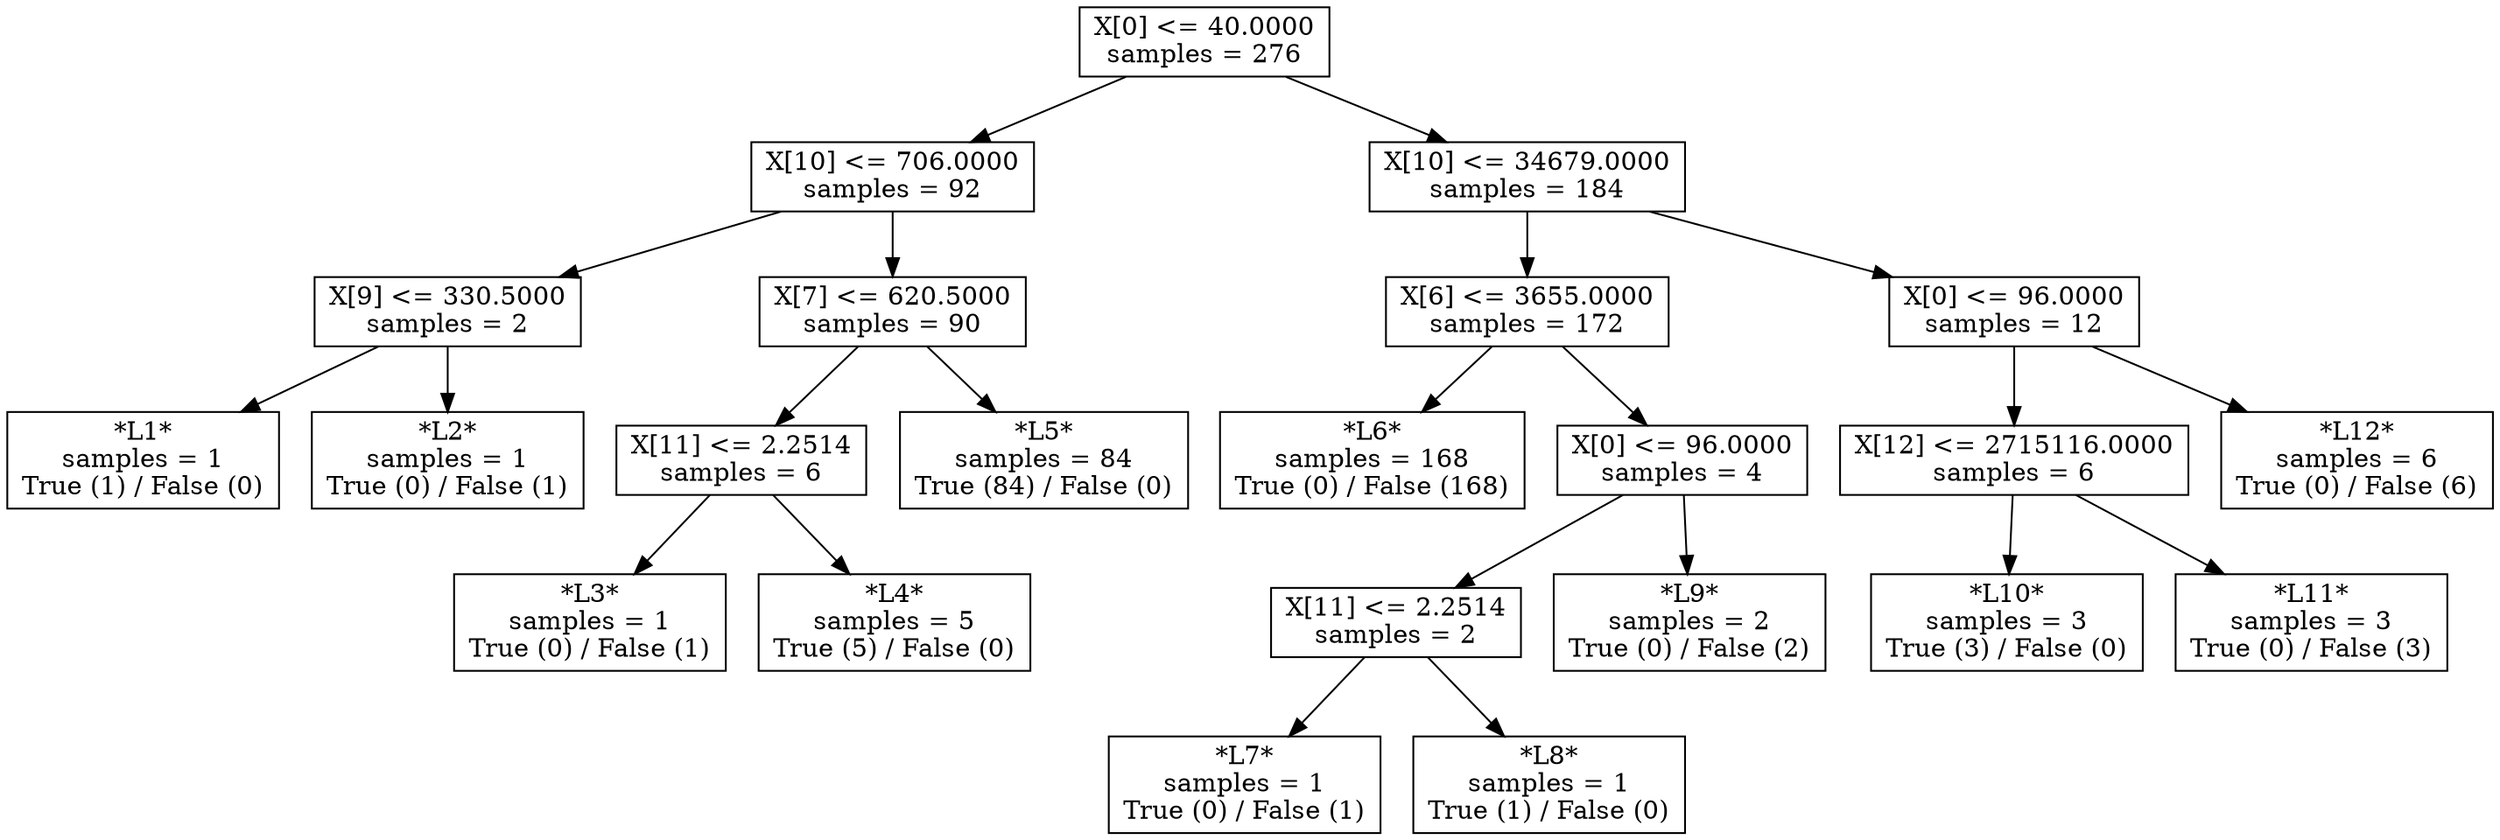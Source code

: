 digraph Tree {
0 [label="X[0] <= 40.0000\nsamples = 276", shape="box"] ;
1 [label="X[10] <= 706.0000\nsamples = 92", shape="box"] ;
0 -> 1 ;
2 [label="X[9] <= 330.5000\nsamples = 2", shape="box"] ;
1 -> 2 ;
3 [label="*L1*\nsamples = 1\nTrue (1) / False (0)", shape="box"] ;
2 -> 3 ;
4 [label="*L2*\nsamples = 1\nTrue (0) / False (1)", shape="box"] ;
2 -> 4 ;
5 [label="X[7] <= 620.5000\nsamples = 90", shape="box"] ;
1 -> 5 ;
6 [label="X[11] <= 2.2514\nsamples = 6", shape="box"] ;
5 -> 6 ;
7 [label="*L3*\nsamples = 1\nTrue (0) / False (1)", shape="box"] ;
6 -> 7 ;
8 [label="*L4*\nsamples = 5\nTrue (5) / False (0)", shape="box"] ;
6 -> 8 ;
9 [label="*L5*\nsamples = 84\nTrue (84) / False (0)", shape="box"] ;
5 -> 9 ;
10 [label="X[10] <= 34679.0000\nsamples = 184", shape="box"] ;
0 -> 10 ;
11 [label="X[6] <= 3655.0000\nsamples = 172", shape="box"] ;
10 -> 11 ;
12 [label="*L6*\nsamples = 168\nTrue (0) / False (168)", shape="box"] ;
11 -> 12 ;
13 [label="X[0] <= 96.0000\nsamples = 4", shape="box"] ;
11 -> 13 ;
14 [label="X[11] <= 2.2514\nsamples = 2", shape="box"] ;
13 -> 14 ;
15 [label="*L7*\nsamples = 1\nTrue (0) / False (1)", shape="box"] ;
14 -> 15 ;
16 [label="*L8*\nsamples = 1\nTrue (1) / False (0)", shape="box"] ;
14 -> 16 ;
17 [label="*L9*\nsamples = 2\nTrue (0) / False (2)", shape="box"] ;
13 -> 17 ;
18 [label="X[0] <= 96.0000\nsamples = 12", shape="box"] ;
10 -> 18 ;
19 [label="X[12] <= 2715116.0000\nsamples = 6", shape="box"] ;
18 -> 19 ;
20 [label="*L10*\nsamples = 3\nTrue (3) / False (0)", shape="box"] ;
19 -> 20 ;
21 [label="*L11*\nsamples = 3\nTrue (0) / False (3)", shape="box"] ;
19 -> 21 ;
22 [label="*L12*\nsamples = 6\nTrue (0) / False (6)", shape="box"] ;
18 -> 22 ;
}
